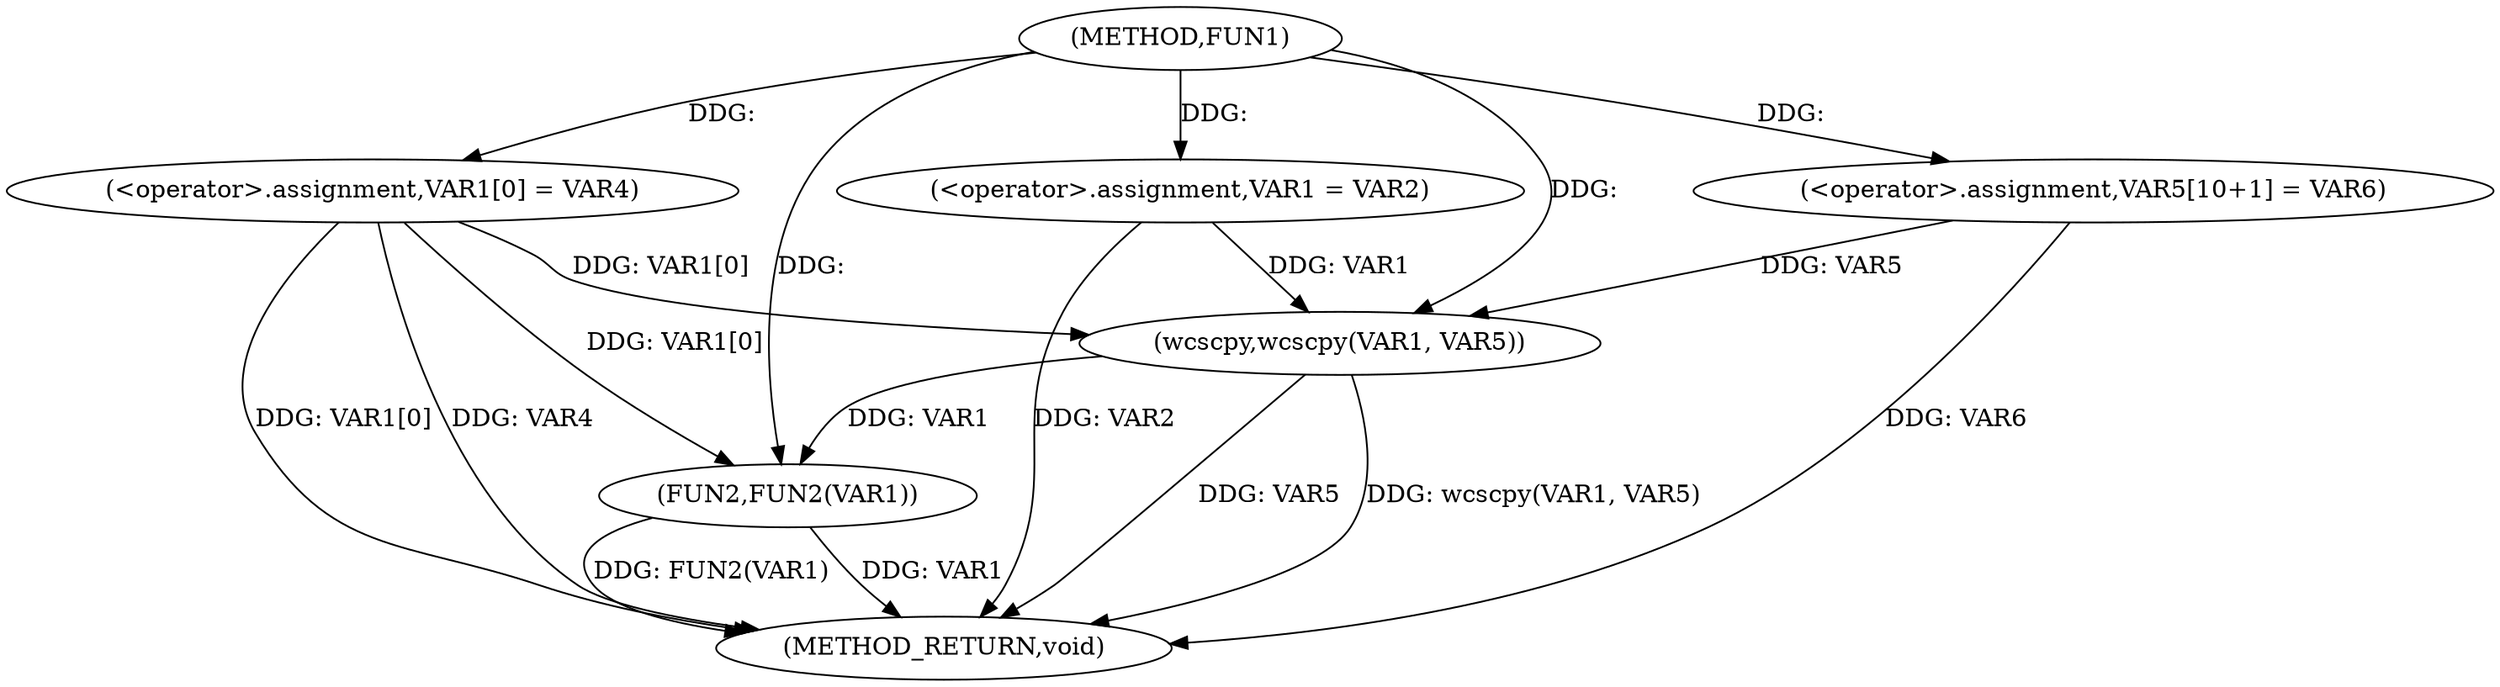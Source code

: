 digraph FUN1 {  
"1000100" [label = "(METHOD,FUN1)" ]
"1000123" [label = "(METHOD_RETURN,void)" ]
"1000105" [label = "(<operator>.assignment,VAR1 = VAR2)" ]
"1000108" [label = "(<operator>.assignment,VAR1[0] = VAR4)" ]
"1000115" [label = "(<operator>.assignment,VAR5[10+1] = VAR6)" ]
"1000118" [label = "(wcscpy,wcscpy(VAR1, VAR5))" ]
"1000121" [label = "(FUN2,FUN2(VAR1))" ]
  "1000115" -> "1000123"  [ label = "DDG: VAR6"] 
  "1000105" -> "1000123"  [ label = "DDG: VAR2"] 
  "1000118" -> "1000123"  [ label = "DDG: wcscpy(VAR1, VAR5)"] 
  "1000108" -> "1000123"  [ label = "DDG: VAR4"] 
  "1000118" -> "1000123"  [ label = "DDG: VAR5"] 
  "1000121" -> "1000123"  [ label = "DDG: VAR1"] 
  "1000108" -> "1000123"  [ label = "DDG: VAR1[0]"] 
  "1000121" -> "1000123"  [ label = "DDG: FUN2(VAR1)"] 
  "1000100" -> "1000105"  [ label = "DDG: "] 
  "1000100" -> "1000108"  [ label = "DDG: "] 
  "1000100" -> "1000115"  [ label = "DDG: "] 
  "1000105" -> "1000118"  [ label = "DDG: VAR1"] 
  "1000108" -> "1000118"  [ label = "DDG: VAR1[0]"] 
  "1000100" -> "1000118"  [ label = "DDG: "] 
  "1000115" -> "1000118"  [ label = "DDG: VAR5"] 
  "1000118" -> "1000121"  [ label = "DDG: VAR1"] 
  "1000108" -> "1000121"  [ label = "DDG: VAR1[0]"] 
  "1000100" -> "1000121"  [ label = "DDG: "] 
}
